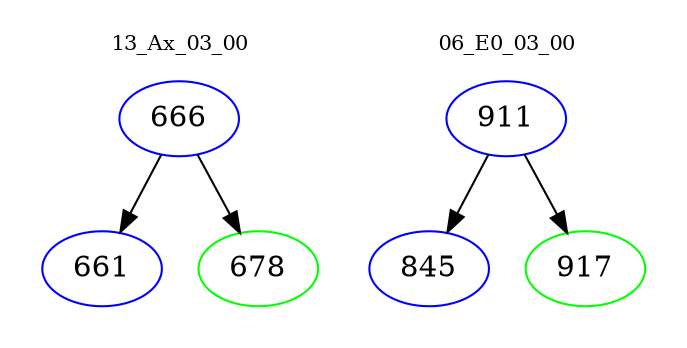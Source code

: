 digraph{
subgraph cluster_0 {
color = white
label = "13_Ax_03_00";
fontsize=10;
T0_666 [label="666", color="blue"]
T0_666 -> T0_661 [color="black"]
T0_661 [label="661", color="blue"]
T0_666 -> T0_678 [color="black"]
T0_678 [label="678", color="green"]
}
subgraph cluster_1 {
color = white
label = "06_E0_03_00";
fontsize=10;
T1_911 [label="911", color="blue"]
T1_911 -> T1_845 [color="black"]
T1_845 [label="845", color="blue"]
T1_911 -> T1_917 [color="black"]
T1_917 [label="917", color="green"]
}
}
